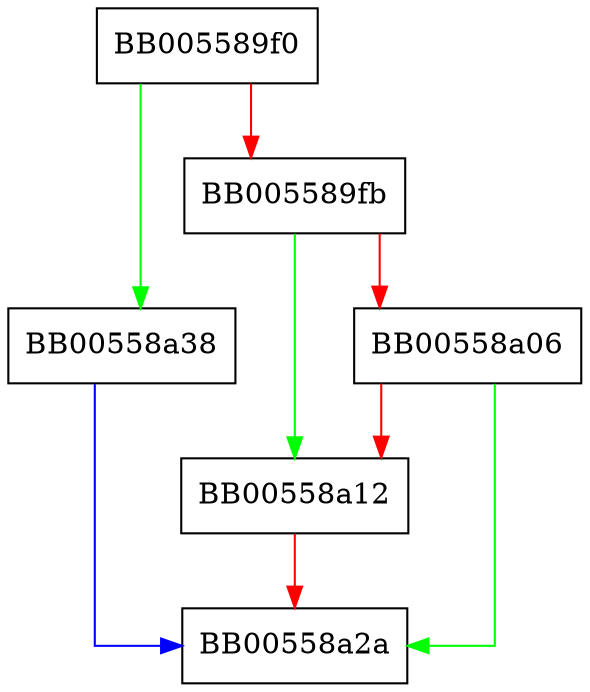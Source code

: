 digraph OSSL_CMP_CTX_set1_pkey {
  node [shape="box"];
  graph [splines=ortho];
  BB005589f0 -> BB00558a38 [color="green"];
  BB005589f0 -> BB005589fb [color="red"];
  BB005589fb -> BB00558a12 [color="green"];
  BB005589fb -> BB00558a06 [color="red"];
  BB00558a06 -> BB00558a2a [color="green"];
  BB00558a06 -> BB00558a12 [color="red"];
  BB00558a12 -> BB00558a2a [color="red"];
  BB00558a38 -> BB00558a2a [color="blue"];
}